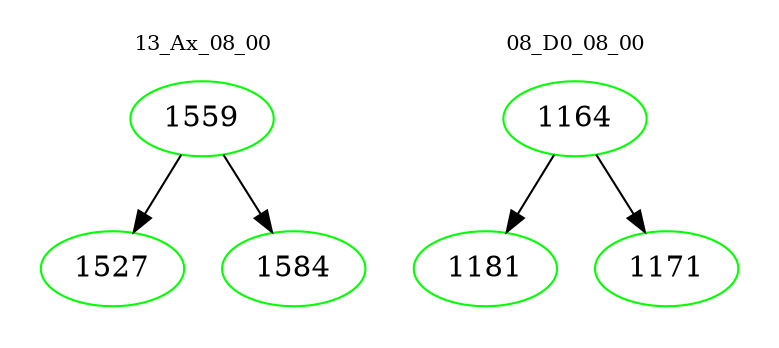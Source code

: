 digraph{
subgraph cluster_0 {
color = white
label = "13_Ax_08_00";
fontsize=10;
T0_1559 [label="1559", color="green"]
T0_1559 -> T0_1527 [color="black"]
T0_1527 [label="1527", color="green"]
T0_1559 -> T0_1584 [color="black"]
T0_1584 [label="1584", color="green"]
}
subgraph cluster_1 {
color = white
label = "08_D0_08_00";
fontsize=10;
T1_1164 [label="1164", color="green"]
T1_1164 -> T1_1181 [color="black"]
T1_1181 [label="1181", color="green"]
T1_1164 -> T1_1171 [color="black"]
T1_1171 [label="1171", color="green"]
}
}
